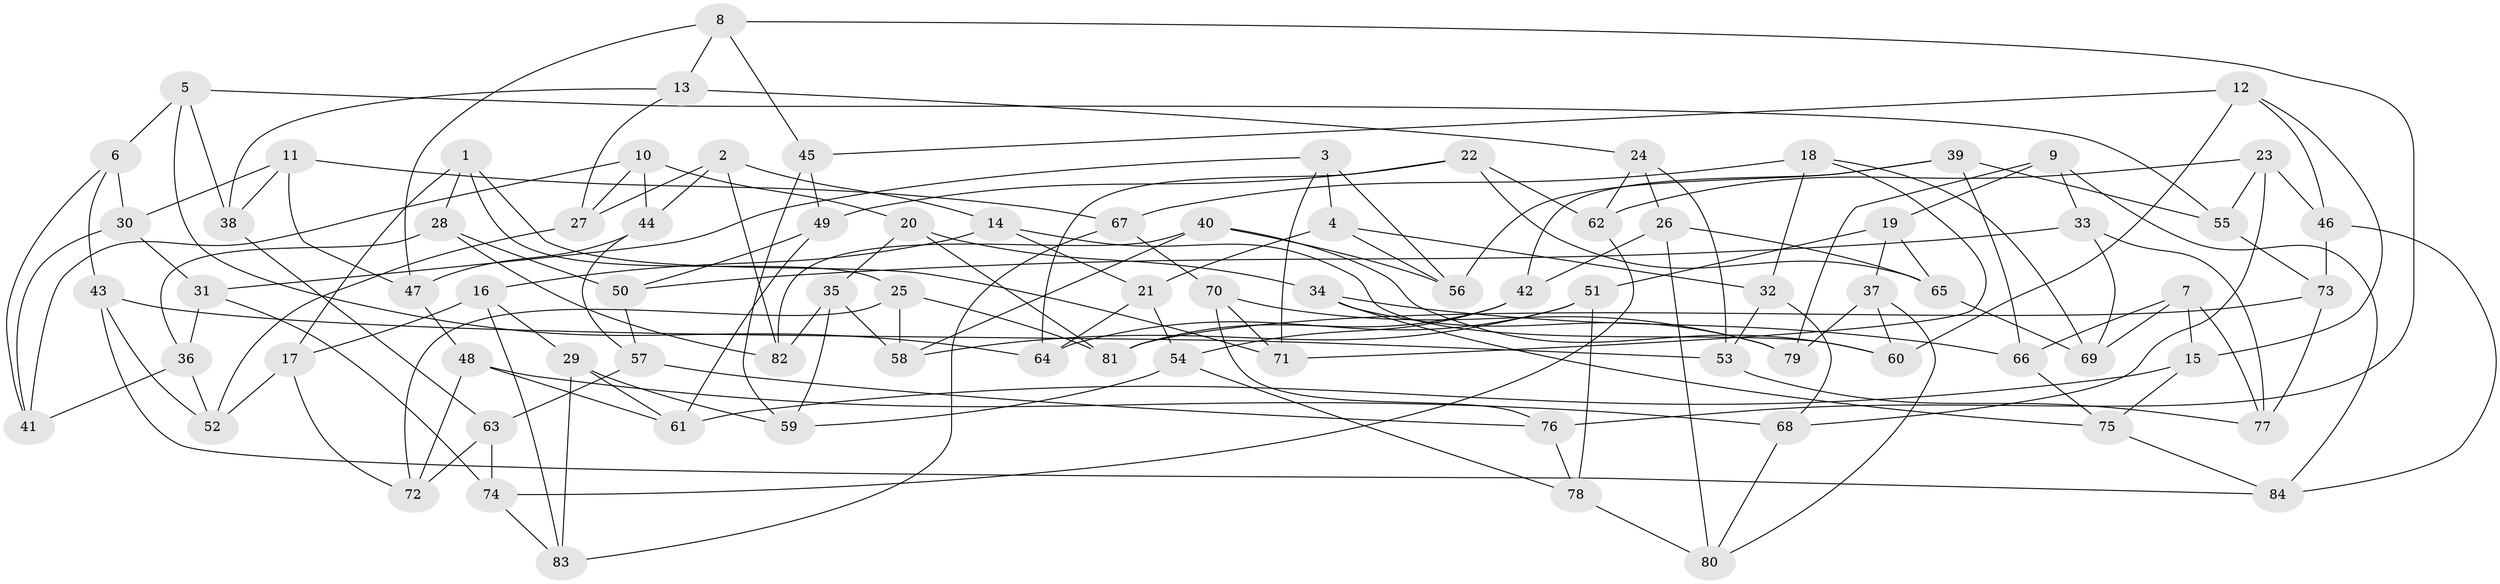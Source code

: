 // Generated by graph-tools (version 1.1) at 2025/50/03/09/25 03:50:44]
// undirected, 84 vertices, 168 edges
graph export_dot {
graph [start="1"]
  node [color=gray90,style=filled];
  1;
  2;
  3;
  4;
  5;
  6;
  7;
  8;
  9;
  10;
  11;
  12;
  13;
  14;
  15;
  16;
  17;
  18;
  19;
  20;
  21;
  22;
  23;
  24;
  25;
  26;
  27;
  28;
  29;
  30;
  31;
  32;
  33;
  34;
  35;
  36;
  37;
  38;
  39;
  40;
  41;
  42;
  43;
  44;
  45;
  46;
  47;
  48;
  49;
  50;
  51;
  52;
  53;
  54;
  55;
  56;
  57;
  58;
  59;
  60;
  61;
  62;
  63;
  64;
  65;
  66;
  67;
  68;
  69;
  70;
  71;
  72;
  73;
  74;
  75;
  76;
  77;
  78;
  79;
  80;
  81;
  82;
  83;
  84;
  1 -- 71;
  1 -- 28;
  1 -- 25;
  1 -- 17;
  2 -- 44;
  2 -- 82;
  2 -- 27;
  2 -- 14;
  3 -- 71;
  3 -- 4;
  3 -- 56;
  3 -- 31;
  4 -- 21;
  4 -- 32;
  4 -- 56;
  5 -- 64;
  5 -- 55;
  5 -- 6;
  5 -- 38;
  6 -- 43;
  6 -- 30;
  6 -- 41;
  7 -- 66;
  7 -- 77;
  7 -- 15;
  7 -- 69;
  8 -- 76;
  8 -- 47;
  8 -- 13;
  8 -- 45;
  9 -- 33;
  9 -- 84;
  9 -- 19;
  9 -- 79;
  10 -- 20;
  10 -- 44;
  10 -- 41;
  10 -- 27;
  11 -- 30;
  11 -- 47;
  11 -- 67;
  11 -- 38;
  12 -- 46;
  12 -- 60;
  12 -- 45;
  12 -- 15;
  13 -- 24;
  13 -- 38;
  13 -- 27;
  14 -- 16;
  14 -- 21;
  14 -- 60;
  15 -- 75;
  15 -- 61;
  16 -- 29;
  16 -- 17;
  16 -- 83;
  17 -- 52;
  17 -- 72;
  18 -- 69;
  18 -- 67;
  18 -- 32;
  18 -- 71;
  19 -- 37;
  19 -- 65;
  19 -- 51;
  20 -- 34;
  20 -- 81;
  20 -- 35;
  21 -- 64;
  21 -- 54;
  22 -- 64;
  22 -- 65;
  22 -- 49;
  22 -- 62;
  23 -- 62;
  23 -- 68;
  23 -- 55;
  23 -- 46;
  24 -- 53;
  24 -- 62;
  24 -- 26;
  25 -- 72;
  25 -- 58;
  25 -- 81;
  26 -- 65;
  26 -- 42;
  26 -- 80;
  27 -- 52;
  28 -- 82;
  28 -- 50;
  28 -- 36;
  29 -- 61;
  29 -- 59;
  29 -- 83;
  30 -- 41;
  30 -- 31;
  31 -- 36;
  31 -- 74;
  32 -- 53;
  32 -- 68;
  33 -- 50;
  33 -- 77;
  33 -- 69;
  34 -- 75;
  34 -- 66;
  34 -- 79;
  35 -- 58;
  35 -- 82;
  35 -- 59;
  36 -- 41;
  36 -- 52;
  37 -- 80;
  37 -- 60;
  37 -- 79;
  38 -- 63;
  39 -- 56;
  39 -- 42;
  39 -- 66;
  39 -- 55;
  40 -- 82;
  40 -- 60;
  40 -- 56;
  40 -- 58;
  42 -- 54;
  42 -- 81;
  43 -- 84;
  43 -- 53;
  43 -- 52;
  44 -- 47;
  44 -- 57;
  45 -- 59;
  45 -- 49;
  46 -- 73;
  46 -- 84;
  47 -- 48;
  48 -- 61;
  48 -- 68;
  48 -- 72;
  49 -- 50;
  49 -- 61;
  50 -- 57;
  51 -- 64;
  51 -- 78;
  51 -- 58;
  53 -- 77;
  54 -- 59;
  54 -- 78;
  55 -- 73;
  57 -- 63;
  57 -- 76;
  62 -- 74;
  63 -- 74;
  63 -- 72;
  65 -- 69;
  66 -- 75;
  67 -- 70;
  67 -- 83;
  68 -- 80;
  70 -- 71;
  70 -- 79;
  70 -- 76;
  73 -- 81;
  73 -- 77;
  74 -- 83;
  75 -- 84;
  76 -- 78;
  78 -- 80;
}
